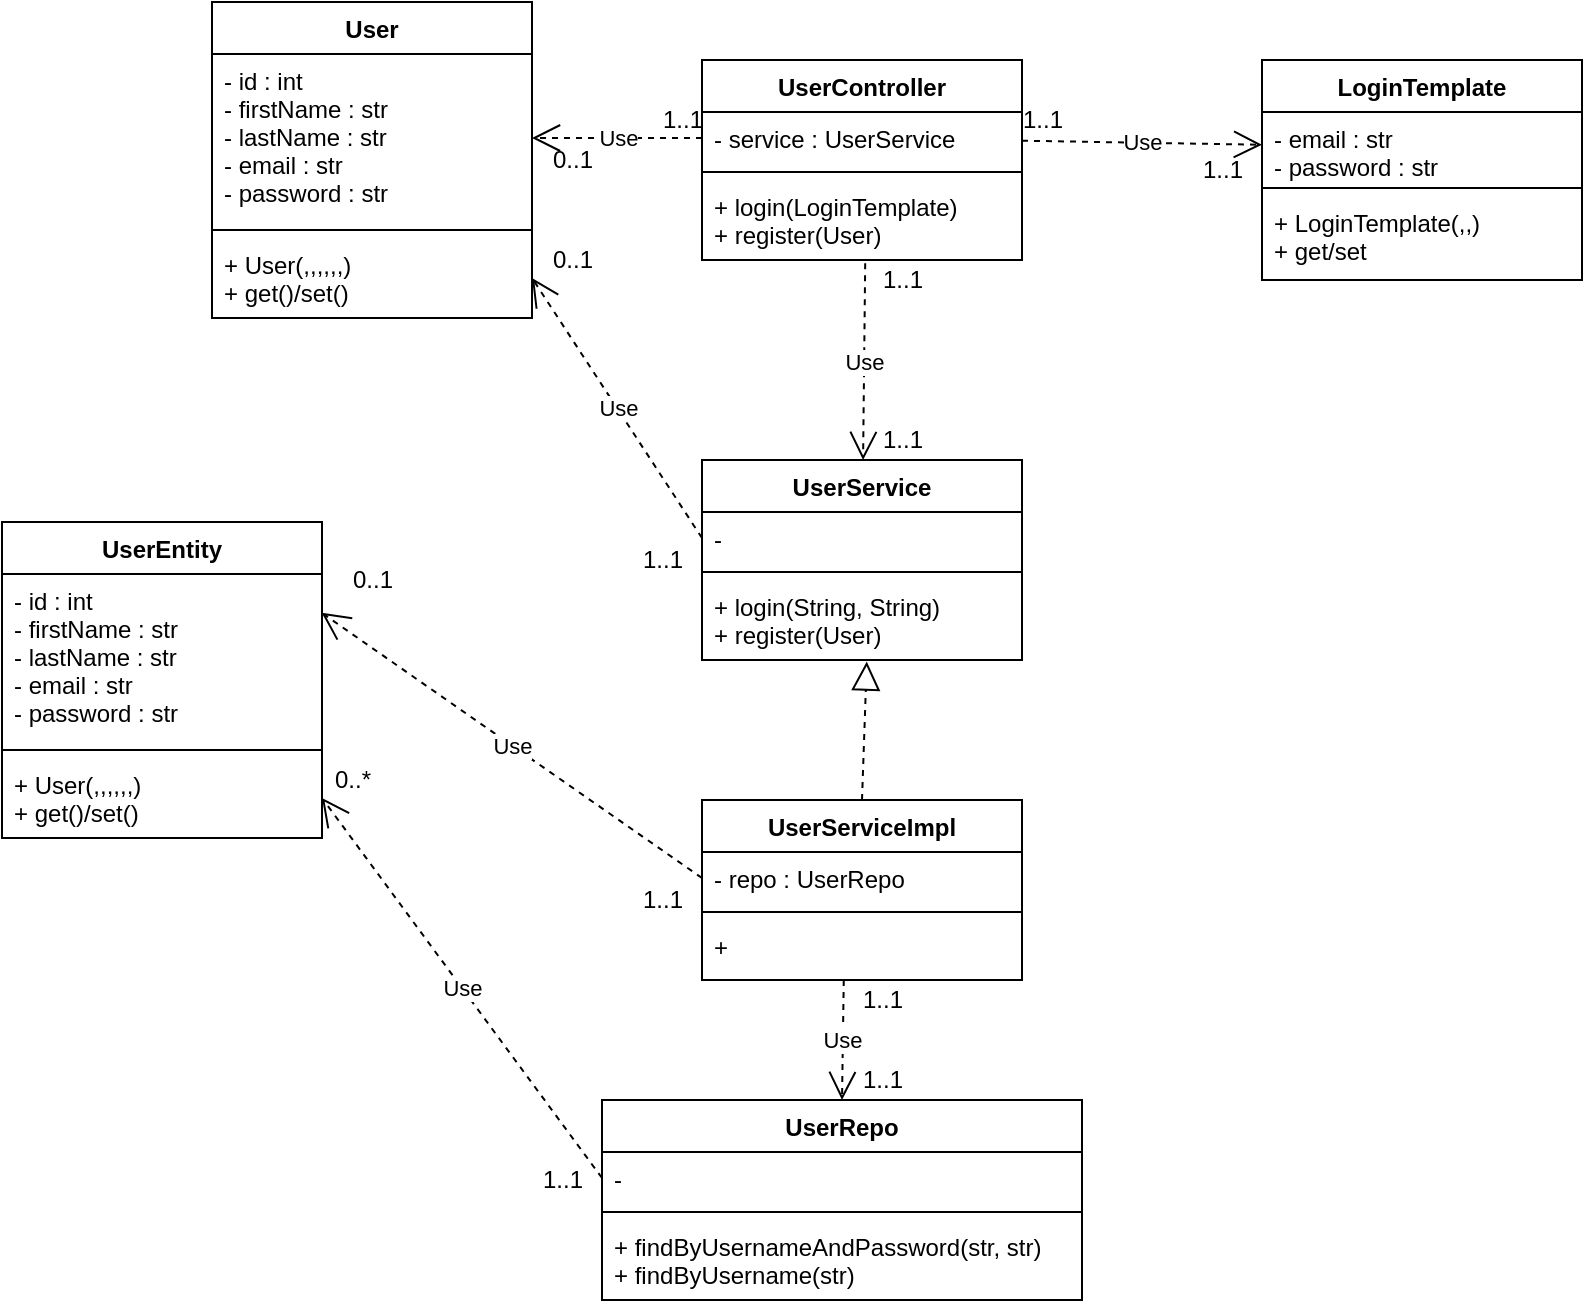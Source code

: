 <mxfile version="14.6.13" type="device" pages="4"><diagram id="3ehRXnT3zxFpp03tiUbK" name="Login/Registration"><mxGraphModel dx="2192" dy="634" grid="1" gridSize="10" guides="1" tooltips="1" connect="1" arrows="1" fold="1" page="1" pageScale="1" pageWidth="850" pageHeight="1100" math="0" shadow="0"><root><mxCell id="0"/><mxCell id="1" parent="0"/><mxCell id="wjF7pXCqOycpnXkegbHQ-1" value="UserController" style="swimlane;fontStyle=1;align=center;verticalAlign=top;childLayout=stackLayout;horizontal=1;startSize=26;horizontalStack=0;resizeParent=1;resizeParentMax=0;resizeLast=0;collapsible=1;marginBottom=0;" parent="1" vertex="1"><mxGeometry x="-80" y="110" width="160" height="100" as="geometry"/></mxCell><mxCell id="wjF7pXCqOycpnXkegbHQ-2" value="- service : UserService" style="text;strokeColor=none;fillColor=none;align=left;verticalAlign=top;spacingLeft=4;spacingRight=4;overflow=hidden;rotatable=0;points=[[0,0.5],[1,0.5]];portConstraint=eastwest;" parent="wjF7pXCqOycpnXkegbHQ-1" vertex="1"><mxGeometry y="26" width="160" height="26" as="geometry"/></mxCell><mxCell id="wjF7pXCqOycpnXkegbHQ-3" value="" style="line;strokeWidth=1;fillColor=none;align=left;verticalAlign=middle;spacingTop=-1;spacingLeft=3;spacingRight=3;rotatable=0;labelPosition=right;points=[];portConstraint=eastwest;" parent="wjF7pXCqOycpnXkegbHQ-1" vertex="1"><mxGeometry y="52" width="160" height="8" as="geometry"/></mxCell><mxCell id="wjF7pXCqOycpnXkegbHQ-4" value="+ login(LoginTemplate)&#10;+ register(User)" style="text;strokeColor=none;fillColor=none;align=left;verticalAlign=top;spacingLeft=4;spacingRight=4;overflow=hidden;rotatable=0;points=[[0,0.5],[1,0.5]];portConstraint=eastwest;" parent="wjF7pXCqOycpnXkegbHQ-1" vertex="1"><mxGeometry y="60" width="160" height="40" as="geometry"/></mxCell><mxCell id="wjF7pXCqOycpnXkegbHQ-13" value="User" style="swimlane;fontStyle=1;align=center;verticalAlign=top;childLayout=stackLayout;horizontal=1;startSize=26;horizontalStack=0;resizeParent=1;resizeParentMax=0;resizeLast=0;collapsible=1;marginBottom=0;" parent="1" vertex="1"><mxGeometry x="-325" y="81" width="160" height="158" as="geometry"/></mxCell><mxCell id="wjF7pXCqOycpnXkegbHQ-14" value="- id : int&#10;- firstName : str&#10;- lastName : str&#10;- email : str&#10;- password : str" style="text;strokeColor=none;fillColor=none;align=left;verticalAlign=top;spacingLeft=4;spacingRight=4;overflow=hidden;rotatable=0;points=[[0,0.5],[1,0.5]];portConstraint=eastwest;" parent="wjF7pXCqOycpnXkegbHQ-13" vertex="1"><mxGeometry y="26" width="160" height="84" as="geometry"/></mxCell><mxCell id="wjF7pXCqOycpnXkegbHQ-15" value="" style="line;strokeWidth=1;fillColor=none;align=left;verticalAlign=middle;spacingTop=-1;spacingLeft=3;spacingRight=3;rotatable=0;labelPosition=right;points=[];portConstraint=eastwest;" parent="wjF7pXCqOycpnXkegbHQ-13" vertex="1"><mxGeometry y="110" width="160" height="8" as="geometry"/></mxCell><mxCell id="wjF7pXCqOycpnXkegbHQ-16" value="+ User(,,,,,,)&#10;+ get()/set()" style="text;strokeColor=none;fillColor=none;align=left;verticalAlign=top;spacingLeft=4;spacingRight=4;overflow=hidden;rotatable=0;points=[[0,0.5],[1,0.5]];portConstraint=eastwest;" parent="wjF7pXCqOycpnXkegbHQ-13" vertex="1"><mxGeometry y="118" width="160" height="40" as="geometry"/></mxCell><mxCell id="wjF7pXCqOycpnXkegbHQ-25" value="UserServiceImpl" style="swimlane;fontStyle=1;align=center;verticalAlign=top;childLayout=stackLayout;horizontal=1;startSize=26;horizontalStack=0;resizeParent=1;resizeParentMax=0;resizeLast=0;collapsible=1;marginBottom=0;" parent="1" vertex="1"><mxGeometry x="-80" y="480" width="160" height="90" as="geometry"/></mxCell><mxCell id="wjF7pXCqOycpnXkegbHQ-26" value="- repo : UserRepo" style="text;strokeColor=none;fillColor=none;align=left;verticalAlign=top;spacingLeft=4;spacingRight=4;overflow=hidden;rotatable=0;points=[[0,0.5],[1,0.5]];portConstraint=eastwest;" parent="wjF7pXCqOycpnXkegbHQ-25" vertex="1"><mxGeometry y="26" width="160" height="26" as="geometry"/></mxCell><mxCell id="wjF7pXCqOycpnXkegbHQ-27" value="" style="line;strokeWidth=1;fillColor=none;align=left;verticalAlign=middle;spacingTop=-1;spacingLeft=3;spacingRight=3;rotatable=0;labelPosition=right;points=[];portConstraint=eastwest;" parent="wjF7pXCqOycpnXkegbHQ-25" vertex="1"><mxGeometry y="52" width="160" height="8" as="geometry"/></mxCell><mxCell id="wjF7pXCqOycpnXkegbHQ-28" value="+ " style="text;strokeColor=none;fillColor=none;align=left;verticalAlign=top;spacingLeft=4;spacingRight=4;overflow=hidden;rotatable=0;points=[[0,0.5],[1,0.5]];portConstraint=eastwest;" parent="wjF7pXCqOycpnXkegbHQ-25" vertex="1"><mxGeometry y="60" width="160" height="30" as="geometry"/></mxCell><mxCell id="wjF7pXCqOycpnXkegbHQ-38" value="UserService" style="swimlane;fontStyle=1;align=center;verticalAlign=top;childLayout=stackLayout;horizontal=1;startSize=26;horizontalStack=0;resizeParent=1;resizeParentMax=0;resizeLast=0;collapsible=1;marginBottom=0;" parent="1" vertex="1"><mxGeometry x="-80" y="310" width="160" height="100" as="geometry"/></mxCell><mxCell id="wjF7pXCqOycpnXkegbHQ-39" value="- " style="text;strokeColor=none;fillColor=none;align=left;verticalAlign=top;spacingLeft=4;spacingRight=4;overflow=hidden;rotatable=0;points=[[0,0.5],[1,0.5]];portConstraint=eastwest;" parent="wjF7pXCqOycpnXkegbHQ-38" vertex="1"><mxGeometry y="26" width="160" height="26" as="geometry"/></mxCell><mxCell id="wjF7pXCqOycpnXkegbHQ-40" value="" style="line;strokeWidth=1;fillColor=none;align=left;verticalAlign=middle;spacingTop=-1;spacingLeft=3;spacingRight=3;rotatable=0;labelPosition=right;points=[];portConstraint=eastwest;" parent="wjF7pXCqOycpnXkegbHQ-38" vertex="1"><mxGeometry y="52" width="160" height="8" as="geometry"/></mxCell><mxCell id="wjF7pXCqOycpnXkegbHQ-41" value="+ login(String, String)&#10;+ register(User)" style="text;strokeColor=none;fillColor=none;align=left;verticalAlign=top;spacingLeft=4;spacingRight=4;overflow=hidden;rotatable=0;points=[[0,0.5],[1,0.5]];portConstraint=eastwest;" parent="wjF7pXCqOycpnXkegbHQ-38" vertex="1"><mxGeometry y="60" width="160" height="40" as="geometry"/></mxCell><mxCell id="wjF7pXCqOycpnXkegbHQ-50" value="UserRepo" style="swimlane;fontStyle=1;align=center;verticalAlign=top;childLayout=stackLayout;horizontal=1;startSize=26;horizontalStack=0;resizeParent=1;resizeParentMax=0;resizeLast=0;collapsible=1;marginBottom=0;" parent="1" vertex="1"><mxGeometry x="-130" y="630" width="240" height="100" as="geometry"/></mxCell><mxCell id="wjF7pXCqOycpnXkegbHQ-51" value="- " style="text;strokeColor=none;fillColor=none;align=left;verticalAlign=top;spacingLeft=4;spacingRight=4;overflow=hidden;rotatable=0;points=[[0,0.5],[1,0.5]];portConstraint=eastwest;" parent="wjF7pXCqOycpnXkegbHQ-50" vertex="1"><mxGeometry y="26" width="240" height="26" as="geometry"/></mxCell><mxCell id="wjF7pXCqOycpnXkegbHQ-52" value="" style="line;strokeWidth=1;fillColor=none;align=left;verticalAlign=middle;spacingTop=-1;spacingLeft=3;spacingRight=3;rotatable=0;labelPosition=right;points=[];portConstraint=eastwest;" parent="wjF7pXCqOycpnXkegbHQ-50" vertex="1"><mxGeometry y="52" width="240" height="8" as="geometry"/></mxCell><mxCell id="wjF7pXCqOycpnXkegbHQ-53" value="+ findByUsernameAndPassword(str, str)&#10;+ findByUsername(str)" style="text;strokeColor=none;fillColor=none;align=left;verticalAlign=top;spacingLeft=4;spacingRight=4;overflow=hidden;rotatable=0;points=[[0,0.5],[1,0.5]];portConstraint=eastwest;" parent="wjF7pXCqOycpnXkegbHQ-50" vertex="1"><mxGeometry y="60" width="240" height="40" as="geometry"/></mxCell><mxCell id="wjF7pXCqOycpnXkegbHQ-54" value="UserEntity" style="swimlane;fontStyle=1;align=center;verticalAlign=top;childLayout=stackLayout;horizontal=1;startSize=26;horizontalStack=0;resizeParent=1;resizeParentMax=0;resizeLast=0;collapsible=1;marginBottom=0;" parent="1" vertex="1"><mxGeometry x="-430" y="341" width="160" height="158" as="geometry"/></mxCell><mxCell id="wjF7pXCqOycpnXkegbHQ-55" value="- id : int&#10;- firstName : str&#10;- lastName : str&#10;- email : str&#10;- password : str" style="text;strokeColor=none;fillColor=none;align=left;verticalAlign=top;spacingLeft=4;spacingRight=4;overflow=hidden;rotatable=0;points=[[0,0.5],[1,0.5]];portConstraint=eastwest;" parent="wjF7pXCqOycpnXkegbHQ-54" vertex="1"><mxGeometry y="26" width="160" height="84" as="geometry"/></mxCell><mxCell id="wjF7pXCqOycpnXkegbHQ-56" value="" style="line;strokeWidth=1;fillColor=none;align=left;verticalAlign=middle;spacingTop=-1;spacingLeft=3;spacingRight=3;rotatable=0;labelPosition=right;points=[];portConstraint=eastwest;" parent="wjF7pXCqOycpnXkegbHQ-54" vertex="1"><mxGeometry y="110" width="160" height="8" as="geometry"/></mxCell><mxCell id="wjF7pXCqOycpnXkegbHQ-57" value="+ User(,,,,,,)&#10;+ get()/set()" style="text;strokeColor=none;fillColor=none;align=left;verticalAlign=top;spacingLeft=4;spacingRight=4;overflow=hidden;rotatable=0;points=[[0,0.5],[1,0.5]];portConstraint=eastwest;" parent="wjF7pXCqOycpnXkegbHQ-54" vertex="1"><mxGeometry y="118" width="160" height="40" as="geometry"/></mxCell><mxCell id="0Z5whHHzDi0u1aehjNSH-5" value="Use" style="endArrow=open;endSize=12;dashed=1;html=1;exitX=0.51;exitY=1.04;exitDx=0;exitDy=0;exitPerimeter=0;" parent="1" source="wjF7pXCqOycpnXkegbHQ-4" target="wjF7pXCqOycpnXkegbHQ-38" edge="1"><mxGeometry width="160" relative="1" as="geometry"><mxPoint x="20" y="260" as="sourcePoint"/><mxPoint x="180" y="260" as="targetPoint"/></mxGeometry></mxCell><mxCell id="0Z5whHHzDi0u1aehjNSH-6" value="Use" style="endArrow=open;endSize=12;dashed=1;html=1;exitX=0.443;exitY=1;exitDx=0;exitDy=0;exitPerimeter=0;entryX=0.5;entryY=0;entryDx=0;entryDy=0;" parent="1" source="wjF7pXCqOycpnXkegbHQ-28" target="wjF7pXCqOycpnXkegbHQ-50" edge="1"><mxGeometry width="160" relative="1" as="geometry"><mxPoint x="100" y="450" as="sourcePoint"/><mxPoint x="260" y="450" as="targetPoint"/></mxGeometry></mxCell><mxCell id="0Z5whHHzDi0u1aehjNSH-7" value="1..1" style="text;html=1;align=center;verticalAlign=middle;resizable=0;points=[];autosize=1;strokeColor=none;" parent="1" vertex="1"><mxGeometry y="210" width="40" height="20" as="geometry"/></mxCell><mxCell id="0Z5whHHzDi0u1aehjNSH-8" value="1..1" style="text;html=1;align=center;verticalAlign=middle;resizable=0;points=[];autosize=1;strokeColor=none;" parent="1" vertex="1"><mxGeometry y="290" width="40" height="20" as="geometry"/></mxCell><mxCell id="0Z5whHHzDi0u1aehjNSH-9" value="1..1" style="text;html=1;align=center;verticalAlign=middle;resizable=0;points=[];autosize=1;strokeColor=none;" parent="1" vertex="1"><mxGeometry x="-170" y="660" width="40" height="20" as="geometry"/></mxCell><mxCell id="0Z5whHHzDi0u1aehjNSH-10" value="Use" style="endArrow=open;endSize=12;dashed=1;html=1;entryX=1;entryY=0.5;entryDx=0;entryDy=0;exitX=0;exitY=0.5;exitDx=0;exitDy=0;" parent="1" source="wjF7pXCqOycpnXkegbHQ-51" target="wjF7pXCqOycpnXkegbHQ-57" edge="1"><mxGeometry width="160" relative="1" as="geometry"><mxPoint x="-110" y="530" as="sourcePoint"/><mxPoint x="50" y="530" as="targetPoint"/></mxGeometry></mxCell><mxCell id="0Z5whHHzDi0u1aehjNSH-11" value="1..1" style="text;html=1;align=center;verticalAlign=middle;resizable=0;points=[];autosize=1;strokeColor=none;" parent="1" vertex="1"><mxGeometry x="-10" y="570" width="40" height="20" as="geometry"/></mxCell><mxCell id="0Z5whHHzDi0u1aehjNSH-12" value="0..*" style="text;html=1;align=center;verticalAlign=middle;resizable=0;points=[];autosize=1;strokeColor=none;" parent="1" vertex="1"><mxGeometry x="-270" y="460" width="30" height="20" as="geometry"/></mxCell><mxCell id="0Z5whHHzDi0u1aehjNSH-13" value="0..1" style="text;html=1;align=center;verticalAlign=middle;resizable=0;points=[];autosize=1;strokeColor=none;" parent="1" vertex="1"><mxGeometry x="-165" y="150" width="40" height="20" as="geometry"/></mxCell><mxCell id="0Z5whHHzDi0u1aehjNSH-14" value="Use" style="endArrow=open;endSize=12;dashed=1;html=1;exitX=0;exitY=0.5;exitDx=0;exitDy=0;entryX=1;entryY=0.5;entryDx=0;entryDy=0;" parent="1" source="wjF7pXCqOycpnXkegbHQ-2" target="wjF7pXCqOycpnXkegbHQ-14" edge="1"><mxGeometry width="160" relative="1" as="geometry"><mxPoint x="-200" y="60" as="sourcePoint"/><mxPoint x="-40" y="60" as="targetPoint"/></mxGeometry></mxCell><mxCell id="0Z5whHHzDi0u1aehjNSH-15" value="1..1" style="text;html=1;align=center;verticalAlign=middle;resizable=0;points=[];autosize=1;strokeColor=none;" parent="1" vertex="1"><mxGeometry x="-10" y="610" width="40" height="20" as="geometry"/></mxCell><mxCell id="0Z5whHHzDi0u1aehjNSH-16" value="1..1" style="text;html=1;align=center;verticalAlign=middle;resizable=0;points=[];autosize=1;strokeColor=none;" parent="1" vertex="1"><mxGeometry x="-110" y="130" width="40" height="20" as="geometry"/></mxCell><mxCell id="0Z5whHHzDi0u1aehjNSH-18" value="Use" style="endArrow=open;endSize=12;dashed=1;html=1;exitX=0;exitY=0.5;exitDx=0;exitDy=0;entryX=1;entryY=0.5;entryDx=0;entryDy=0;" parent="1" source="wjF7pXCqOycpnXkegbHQ-39" target="wjF7pXCqOycpnXkegbHQ-16" edge="1"><mxGeometry width="160" relative="1" as="geometry"><mxPoint x="-330" y="350" as="sourcePoint"/><mxPoint x="-170" y="350" as="targetPoint"/></mxGeometry></mxCell><mxCell id="0Z5whHHzDi0u1aehjNSH-19" value="1..1" style="text;html=1;align=center;verticalAlign=middle;resizable=0;points=[];autosize=1;strokeColor=none;" parent="1" vertex="1"><mxGeometry x="-120" y="350" width="40" height="20" as="geometry"/></mxCell><mxCell id="0Z5whHHzDi0u1aehjNSH-20" value="0..1" style="text;html=1;align=center;verticalAlign=middle;resizable=0;points=[];autosize=1;strokeColor=none;" parent="1" vertex="1"><mxGeometry x="-165" y="200" width="40" height="20" as="geometry"/></mxCell><mxCell id="0Z5whHHzDi0u1aehjNSH-21" value="Use" style="endArrow=open;endSize=12;dashed=1;html=1;exitX=0;exitY=0.5;exitDx=0;exitDy=0;entryX=0.999;entryY=0.231;entryDx=0;entryDy=0;entryPerimeter=0;" parent="1" source="wjF7pXCqOycpnXkegbHQ-26" target="wjF7pXCqOycpnXkegbHQ-55" edge="1"><mxGeometry width="160" relative="1" as="geometry"><mxPoint x="-290" y="410" as="sourcePoint"/><mxPoint x="-130" y="410" as="targetPoint"/></mxGeometry></mxCell><mxCell id="0Z5whHHzDi0u1aehjNSH-22" value="1..1" style="text;html=1;align=center;verticalAlign=middle;resizable=0;points=[];autosize=1;strokeColor=none;" parent="1" vertex="1"><mxGeometry x="-120" y="520" width="40" height="20" as="geometry"/></mxCell><mxCell id="0Z5whHHzDi0u1aehjNSH-23" value="0..1" style="text;html=1;align=center;verticalAlign=middle;resizable=0;points=[];autosize=1;strokeColor=none;" parent="1" vertex="1"><mxGeometry x="-265" y="360" width="40" height="20" as="geometry"/></mxCell><mxCell id="KgqHPubydldblEey2bhk-1" value="" style="endArrow=block;dashed=1;endFill=0;endSize=12;html=1;exitX=0.5;exitY=0;exitDx=0;exitDy=0;entryX=0.515;entryY=1.02;entryDx=0;entryDy=0;entryPerimeter=0;" parent="1" source="wjF7pXCqOycpnXkegbHQ-25" target="wjF7pXCqOycpnXkegbHQ-41" edge="1"><mxGeometry width="160" relative="1" as="geometry"><mxPoint x="180" y="490" as="sourcePoint"/><mxPoint x="340" y="490" as="targetPoint"/></mxGeometry></mxCell><mxCell id="7vsyPXGyudJxGey4WWEh-1" value="LoginTemplate" style="swimlane;fontStyle=1;align=center;verticalAlign=top;childLayout=stackLayout;horizontal=1;startSize=26;horizontalStack=0;resizeParent=1;resizeParentMax=0;resizeLast=0;collapsible=1;marginBottom=0;" vertex="1" parent="1"><mxGeometry x="200" y="110" width="160" height="110" as="geometry"/></mxCell><mxCell id="7vsyPXGyudJxGey4WWEh-2" value="- email : str&#10;- password : str" style="text;strokeColor=none;fillColor=none;align=left;verticalAlign=top;spacingLeft=4;spacingRight=4;overflow=hidden;rotatable=0;points=[[0,0.5],[1,0.5]];portConstraint=eastwest;" vertex="1" parent="7vsyPXGyudJxGey4WWEh-1"><mxGeometry y="26" width="160" height="34" as="geometry"/></mxCell><mxCell id="7vsyPXGyudJxGey4WWEh-3" value="" style="line;strokeWidth=1;fillColor=none;align=left;verticalAlign=middle;spacingTop=-1;spacingLeft=3;spacingRight=3;rotatable=0;labelPosition=right;points=[];portConstraint=eastwest;" vertex="1" parent="7vsyPXGyudJxGey4WWEh-1"><mxGeometry y="60" width="160" height="8" as="geometry"/></mxCell><mxCell id="7vsyPXGyudJxGey4WWEh-4" value="+ LoginTemplate(,,)&#10;+ get/set" style="text;strokeColor=none;fillColor=none;align=left;verticalAlign=top;spacingLeft=4;spacingRight=4;overflow=hidden;rotatable=0;points=[[0,0.5],[1,0.5]];portConstraint=eastwest;" vertex="1" parent="7vsyPXGyudJxGey4WWEh-1"><mxGeometry y="68" width="160" height="42" as="geometry"/></mxCell><mxCell id="7vsyPXGyudJxGey4WWEh-5" value="Use" style="endArrow=open;endSize=12;dashed=1;html=1;entryX=0;entryY=0.482;entryDx=0;entryDy=0;entryPerimeter=0;" edge="1" parent="1" source="wjF7pXCqOycpnXkegbHQ-2" target="7vsyPXGyudJxGey4WWEh-2"><mxGeometry width="160" relative="1" as="geometry"><mxPoint x="100" y="160" as="sourcePoint"/><mxPoint x="260" y="160" as="targetPoint"/></mxGeometry></mxCell><mxCell id="7vsyPXGyudJxGey4WWEh-6" value="1..1" style="text;html=1;align=center;verticalAlign=middle;resizable=0;points=[];autosize=1;strokeColor=none;" vertex="1" parent="1"><mxGeometry x="70" y="130" width="40" height="20" as="geometry"/></mxCell><mxCell id="7vsyPXGyudJxGey4WWEh-7" value="1..1" style="text;html=1;align=center;verticalAlign=middle;resizable=0;points=[];autosize=1;strokeColor=none;" vertex="1" parent="1"><mxGeometry x="160" y="155" width="40" height="20" as="geometry"/></mxCell></root></mxGraphModel></diagram><diagram id="vAHirG-wIjPK1ybLS9dF" name="Account Functionality"><mxGraphModel dx="2192" dy="634" grid="1" gridSize="10" guides="1" tooltips="1" connect="1" arrows="1" fold="1" page="1" pageScale="1" pageWidth="850" pageHeight="1100" math="0" shadow="0"><root><mxCell id="gibhxxYZ32xn60gv-mjH-0"/><mxCell id="gibhxxYZ32xn60gv-mjH-1" parent="gibhxxYZ32xn60gv-mjH-0"/><mxCell id="gibhxxYZ32xn60gv-mjH-2" value="AccountController" style="swimlane;fontStyle=1;align=center;verticalAlign=top;childLayout=stackLayout;horizontal=1;startSize=26;horizontalStack=0;resizeParent=1;resizeParentMax=0;resizeLast=0;collapsible=1;marginBottom=0;" parent="gibhxxYZ32xn60gv-mjH-1" vertex="1"><mxGeometry x="340" y="60" width="160" height="100" as="geometry"/></mxCell><mxCell id="gibhxxYZ32xn60gv-mjH-3" value="- service : AccountService" style="text;strokeColor=none;fillColor=none;align=left;verticalAlign=top;spacingLeft=4;spacingRight=4;overflow=hidden;rotatable=0;points=[[0,0.5],[1,0.5]];portConstraint=eastwest;" parent="gibhxxYZ32xn60gv-mjH-2" vertex="1"><mxGeometry y="26" width="160" height="26" as="geometry"/></mxCell><mxCell id="gibhxxYZ32xn60gv-mjH-4" value="" style="line;strokeWidth=1;fillColor=none;align=left;verticalAlign=middle;spacingTop=-1;spacingLeft=3;spacingRight=3;rotatable=0;labelPosition=right;points=[];portConstraint=eastwest;" parent="gibhxxYZ32xn60gv-mjH-2" vertex="1"><mxGeometry y="52" width="160" height="8" as="geometry"/></mxCell><mxCell id="gibhxxYZ32xn60gv-mjH-5" value="+ create(Account)&#10;+ rename(Account)" style="text;strokeColor=none;fillColor=none;align=left;verticalAlign=top;spacingLeft=4;spacingRight=4;overflow=hidden;rotatable=0;points=[[0,0.5],[1,0.5]];portConstraint=eastwest;" parent="gibhxxYZ32xn60gv-mjH-2" vertex="1"><mxGeometry y="60" width="160" height="40" as="geometry"/></mxCell><mxCell id="gibhxxYZ32xn60gv-mjH-10" value="Account" style="swimlane;fontStyle=1;align=center;verticalAlign=top;childLayout=stackLayout;horizontal=1;startSize=26;horizontalStack=0;resizeParent=1;resizeParentMax=0;resizeLast=0;collapsible=1;marginBottom=0;" parent="gibhxxYZ32xn60gv-mjH-1" vertex="1"><mxGeometry x="-120" y="40" width="160" height="140" as="geometry"/></mxCell><mxCell id="gibhxxYZ32xn60gv-mjH-11" value="- id : int&#10;- balance : float&#10;- type : int&#10;- userID : int" style="text;strokeColor=none;fillColor=none;align=left;verticalAlign=top;spacingLeft=4;spacingRight=4;overflow=hidden;rotatable=0;points=[[0,0.5],[1,0.5]];portConstraint=eastwest;" parent="gibhxxYZ32xn60gv-mjH-10" vertex="1"><mxGeometry y="26" width="160" height="64" as="geometry"/></mxCell><mxCell id="gibhxxYZ32xn60gv-mjH-12" value="" style="line;strokeWidth=1;fillColor=none;align=left;verticalAlign=middle;spacingTop=-1;spacingLeft=3;spacingRight=3;rotatable=0;labelPosition=right;points=[];portConstraint=eastwest;" parent="gibhxxYZ32xn60gv-mjH-10" vertex="1"><mxGeometry y="90" width="160" height="8" as="geometry"/></mxCell><mxCell id="gibhxxYZ32xn60gv-mjH-13" value="+ Account(,,,,,)&#10;+ get()/set()" style="text;strokeColor=none;fillColor=none;align=left;verticalAlign=top;spacingLeft=4;spacingRight=4;overflow=hidden;rotatable=0;points=[[0,0.5],[1,0.5]];portConstraint=eastwest;" parent="gibhxxYZ32xn60gv-mjH-10" vertex="1"><mxGeometry y="98" width="160" height="42" as="geometry"/></mxCell><mxCell id="gibhxxYZ32xn60gv-mjH-18" value="AccountServiceImpl" style="swimlane;fontStyle=1;align=center;verticalAlign=top;childLayout=stackLayout;horizontal=1;startSize=26;horizontalStack=0;resizeParent=1;resizeParentMax=0;resizeLast=0;collapsible=1;marginBottom=0;" parent="gibhxxYZ32xn60gv-mjH-1" vertex="1"><mxGeometry x="120" y="240" width="160" height="90" as="geometry"/></mxCell><mxCell id="gibhxxYZ32xn60gv-mjH-19" value="- repo : AccountRepo" style="text;strokeColor=none;fillColor=none;align=left;verticalAlign=top;spacingLeft=4;spacingRight=4;overflow=hidden;rotatable=0;points=[[0,0.5],[1,0.5]];portConstraint=eastwest;" parent="gibhxxYZ32xn60gv-mjH-18" vertex="1"><mxGeometry y="26" width="160" height="26" as="geometry"/></mxCell><mxCell id="gibhxxYZ32xn60gv-mjH-20" value="" style="line;strokeWidth=1;fillColor=none;align=left;verticalAlign=middle;spacingTop=-1;spacingLeft=3;spacingRight=3;rotatable=0;labelPosition=right;points=[];portConstraint=eastwest;" parent="gibhxxYZ32xn60gv-mjH-18" vertex="1"><mxGeometry y="52" width="160" height="8" as="geometry"/></mxCell><mxCell id="gibhxxYZ32xn60gv-mjH-21" value="+ " style="text;strokeColor=none;fillColor=none;align=left;verticalAlign=top;spacingLeft=4;spacingRight=4;overflow=hidden;rotatable=0;points=[[0,0.5],[1,0.5]];portConstraint=eastwest;" parent="gibhxxYZ32xn60gv-mjH-18" vertex="1"><mxGeometry y="60" width="160" height="30" as="geometry"/></mxCell><mxCell id="gibhxxYZ32xn60gv-mjH-26" value="AccountService" style="swimlane;fontStyle=1;align=center;verticalAlign=top;childLayout=stackLayout;horizontal=1;startSize=26;horizontalStack=0;resizeParent=1;resizeParentMax=0;resizeLast=0;collapsible=1;marginBottom=0;" parent="gibhxxYZ32xn60gv-mjH-1" vertex="1"><mxGeometry x="340" y="240" width="160" height="100" as="geometry"/></mxCell><mxCell id="gibhxxYZ32xn60gv-mjH-27" value="- " style="text;strokeColor=none;fillColor=none;align=left;verticalAlign=top;spacingLeft=4;spacingRight=4;overflow=hidden;rotatable=0;points=[[0,0.5],[1,0.5]];portConstraint=eastwest;" parent="gibhxxYZ32xn60gv-mjH-26" vertex="1"><mxGeometry y="26" width="160" height="26" as="geometry"/></mxCell><mxCell id="gibhxxYZ32xn60gv-mjH-28" value="" style="line;strokeWidth=1;fillColor=none;align=left;verticalAlign=middle;spacingTop=-1;spacingLeft=3;spacingRight=3;rotatable=0;labelPosition=right;points=[];portConstraint=eastwest;" parent="gibhxxYZ32xn60gv-mjH-26" vertex="1"><mxGeometry y="52" width="160" height="8" as="geometry"/></mxCell><mxCell id="gibhxxYZ32xn60gv-mjH-29" value="+ create(Account)&#10;+ rename(Account)" style="text;strokeColor=none;fillColor=none;align=left;verticalAlign=top;spacingLeft=4;spacingRight=4;overflow=hidden;rotatable=0;points=[[0,0.5],[1,0.5]];portConstraint=eastwest;" parent="gibhxxYZ32xn60gv-mjH-26" vertex="1"><mxGeometry y="60" width="160" height="40" as="geometry"/></mxCell><mxCell id="vZW_xobzFkNVqg1Vdjo9-0" value="AccountRepo" style="swimlane;fontStyle=1;align=center;verticalAlign=top;childLayout=stackLayout;horizontal=1;startSize=26;horizontalStack=0;resizeParent=1;resizeParentMax=0;resizeLast=0;collapsible=1;marginBottom=0;" parent="gibhxxYZ32xn60gv-mjH-1" vertex="1"><mxGeometry x="120" y="420" width="160" height="90" as="geometry"/></mxCell><mxCell id="vZW_xobzFkNVqg1Vdjo9-1" value="- " style="text;strokeColor=none;fillColor=none;align=left;verticalAlign=top;spacingLeft=4;spacingRight=4;overflow=hidden;rotatable=0;points=[[0,0.5],[1,0.5]];portConstraint=eastwest;" parent="vZW_xobzFkNVqg1Vdjo9-0" vertex="1"><mxGeometry y="26" width="160" height="26" as="geometry"/></mxCell><mxCell id="vZW_xobzFkNVqg1Vdjo9-2" value="" style="line;strokeWidth=1;fillColor=none;align=left;verticalAlign=middle;spacingTop=-1;spacingLeft=3;spacingRight=3;rotatable=0;labelPosition=right;points=[];portConstraint=eastwest;" parent="vZW_xobzFkNVqg1Vdjo9-0" vertex="1"><mxGeometry y="52" width="160" height="8" as="geometry"/></mxCell><mxCell id="vZW_xobzFkNVqg1Vdjo9-3" value="+ " style="text;strokeColor=none;fillColor=none;align=left;verticalAlign=top;spacingLeft=4;spacingRight=4;overflow=hidden;rotatable=0;points=[[0,0.5],[1,0.5]];portConstraint=eastwest;" parent="vZW_xobzFkNVqg1Vdjo9-0" vertex="1"><mxGeometry y="60" width="160" height="30" as="geometry"/></mxCell><mxCell id="vZW_xobzFkNVqg1Vdjo9-4" value="AccountEntity" style="swimlane;fontStyle=1;align=center;verticalAlign=top;childLayout=stackLayout;horizontal=1;startSize=26;horizontalStack=0;resizeParent=1;resizeParentMax=0;resizeLast=0;collapsible=1;marginBottom=0;" parent="gibhxxYZ32xn60gv-mjH-1" vertex="1"><mxGeometry x="-160" y="360" width="160" height="140" as="geometry"/></mxCell><mxCell id="vZW_xobzFkNVqg1Vdjo9-5" value="- id : int&#10;- balance : float&#10;- type : int&#10;- userID : int" style="text;strokeColor=none;fillColor=none;align=left;verticalAlign=top;spacingLeft=4;spacingRight=4;overflow=hidden;rotatable=0;points=[[0,0.5],[1,0.5]];portConstraint=eastwest;" parent="vZW_xobzFkNVqg1Vdjo9-4" vertex="1"><mxGeometry y="26" width="160" height="64" as="geometry"/></mxCell><mxCell id="vZW_xobzFkNVqg1Vdjo9-6" value="" style="line;strokeWidth=1;fillColor=none;align=left;verticalAlign=middle;spacingTop=-1;spacingLeft=3;spacingRight=3;rotatable=0;labelPosition=right;points=[];portConstraint=eastwest;" parent="vZW_xobzFkNVqg1Vdjo9-4" vertex="1"><mxGeometry y="90" width="160" height="8" as="geometry"/></mxCell><mxCell id="vZW_xobzFkNVqg1Vdjo9-7" value="+ Account(,,,,,)&#10;+ get()/set()" style="text;strokeColor=none;fillColor=none;align=left;verticalAlign=top;spacingLeft=4;spacingRight=4;overflow=hidden;rotatable=0;points=[[0,0.5],[1,0.5]];portConstraint=eastwest;" parent="vZW_xobzFkNVqg1Vdjo9-4" vertex="1"><mxGeometry y="98" width="160" height="42" as="geometry"/></mxCell><mxCell id="MwQqtzift2Lj6-49HzTs-1" value="Use" style="endArrow=open;endSize=12;dashed=1;html=1;exitX=0;exitY=0.5;exitDx=0;exitDy=0;entryX=1;entryY=0.5;entryDx=0;entryDy=0;" parent="gibhxxYZ32xn60gv-mjH-1" source="gibhxxYZ32xn60gv-mjH-3" target="gibhxxYZ32xn60gv-mjH-11" edge="1"><mxGeometry width="160" relative="1" as="geometry"><mxPoint x="300" y="30" as="sourcePoint"/><mxPoint x="460" y="30" as="targetPoint"/></mxGeometry></mxCell><mxCell id="MwQqtzift2Lj6-49HzTs-2" value="1..*" style="text;html=1;align=center;verticalAlign=middle;resizable=0;points=[];autosize=1;strokeColor=none;" parent="gibhxxYZ32xn60gv-mjH-1" vertex="1"><mxGeometry x="40" y="100" width="30" height="20" as="geometry"/></mxCell><mxCell id="MwQqtzift2Lj6-49HzTs-3" value="1..1" style="text;html=1;align=center;verticalAlign=middle;resizable=0;points=[];autosize=1;strokeColor=none;" parent="gibhxxYZ32xn60gv-mjH-1" vertex="1"><mxGeometry x="305" y="100" width="40" height="20" as="geometry"/></mxCell><mxCell id="MwQqtzift2Lj6-49HzTs-5" value="Use" style="endArrow=open;endSize=12;dashed=1;html=1;exitX=0.5;exitY=1;exitDx=0;exitDy=0;exitPerimeter=0;entryX=0.5;entryY=0;entryDx=0;entryDy=0;" parent="gibhxxYZ32xn60gv-mjH-1" source="gibhxxYZ32xn60gv-mjH-5" target="gibhxxYZ32xn60gv-mjH-26" edge="1"><mxGeometry width="160" relative="1" as="geometry"><mxPoint x="510" y="200" as="sourcePoint"/><mxPoint x="670" y="200" as="targetPoint"/></mxGeometry></mxCell><mxCell id="MwQqtzift2Lj6-49HzTs-6" value="1..1" style="text;html=1;align=center;verticalAlign=middle;resizable=0;points=[];autosize=1;strokeColor=none;" parent="gibhxxYZ32xn60gv-mjH-1" vertex="1"><mxGeometry x="420" y="160" width="40" height="20" as="geometry"/></mxCell><mxCell id="MwQqtzift2Lj6-49HzTs-7" value="1..1" style="text;html=1;align=center;verticalAlign=middle;resizable=0;points=[];autosize=1;strokeColor=none;" parent="gibhxxYZ32xn60gv-mjH-1" vertex="1"><mxGeometry x="420" y="220" width="40" height="20" as="geometry"/></mxCell><mxCell id="MwQqtzift2Lj6-49HzTs-8" value="" style="endArrow=block;dashed=1;endFill=0;endSize=12;html=1;exitX=1;exitY=0.5;exitDx=0;exitDy=0;entryX=0;entryY=0.5;entryDx=0;entryDy=0;" parent="gibhxxYZ32xn60gv-mjH-1" source="gibhxxYZ32xn60gv-mjH-19" target="gibhxxYZ32xn60gv-mjH-27" edge="1"><mxGeometry width="160" relative="1" as="geometry"><mxPoint x="290" y="380" as="sourcePoint"/><mxPoint x="450" y="380" as="targetPoint"/></mxGeometry></mxCell><mxCell id="MwQqtzift2Lj6-49HzTs-9" value="Use" style="endArrow=open;endSize=12;dashed=1;html=1;exitX=0.505;exitY=1.047;exitDx=0;exitDy=0;exitPerimeter=0;entryX=0.5;entryY=0;entryDx=0;entryDy=0;" parent="gibhxxYZ32xn60gv-mjH-1" source="gibhxxYZ32xn60gv-mjH-21" target="vZW_xobzFkNVqg1Vdjo9-0" edge="1"><mxGeometry width="160" relative="1" as="geometry"><mxPoint x="160" y="380" as="sourcePoint"/><mxPoint x="320" y="380" as="targetPoint"/></mxGeometry></mxCell><mxCell id="MwQqtzift2Lj6-49HzTs-10" value="1..1" style="text;html=1;align=center;verticalAlign=middle;resizable=0;points=[];autosize=1;strokeColor=none;" parent="gibhxxYZ32xn60gv-mjH-1" vertex="1"><mxGeometry x="200" y="330" width="40" height="20" as="geometry"/></mxCell><mxCell id="MwQqtzift2Lj6-49HzTs-11" value="1..1" style="text;html=1;align=center;verticalAlign=middle;resizable=0;points=[];autosize=1;strokeColor=none;" parent="gibhxxYZ32xn60gv-mjH-1" vertex="1"><mxGeometry x="160" y="400" width="40" height="20" as="geometry"/></mxCell><mxCell id="MwQqtzift2Lj6-49HzTs-13" value="Use" style="endArrow=open;endSize=12;dashed=1;html=1;entryX=1;entryY=0.5;entryDx=0;entryDy=0;exitX=0.25;exitY=0;exitDx=0;exitDy=0;" parent="gibhxxYZ32xn60gv-mjH-1" source="gibhxxYZ32xn60gv-mjH-18" target="gibhxxYZ32xn60gv-mjH-13" edge="1"><mxGeometry width="160" relative="1" as="geometry"><mxPoint x="-180" y="270" as="sourcePoint"/><mxPoint x="-20" y="270" as="targetPoint"/></mxGeometry></mxCell><mxCell id="MwQqtzift2Lj6-49HzTs-14" value="1..1" style="text;html=1;align=center;verticalAlign=middle;resizable=0;points=[];autosize=1;strokeColor=none;" parent="gibhxxYZ32xn60gv-mjH-1" vertex="1"><mxGeometry x="150" y="220" width="40" height="20" as="geometry"/></mxCell><mxCell id="MwQqtzift2Lj6-49HzTs-15" value="1..*" style="text;html=1;align=center;verticalAlign=middle;resizable=0;points=[];autosize=1;strokeColor=none;" parent="gibhxxYZ32xn60gv-mjH-1" vertex="1"><mxGeometry x="45" y="140" width="30" height="20" as="geometry"/></mxCell><mxCell id="MwQqtzift2Lj6-49HzTs-16" value="Use" style="endArrow=open;endSize=12;dashed=1;html=1;exitX=0;exitY=0.5;exitDx=0;exitDy=0;entryX=1;entryY=0.5;entryDx=0;entryDy=0;" parent="gibhxxYZ32xn60gv-mjH-1" source="gibhxxYZ32xn60gv-mjH-21" target="vZW_xobzFkNVqg1Vdjo9-5" edge="1"><mxGeometry width="160" relative="1" as="geometry"><mxPoint x="-120" y="310" as="sourcePoint"/><mxPoint x="40" y="310" as="targetPoint"/></mxGeometry></mxCell><mxCell id="MwQqtzift2Lj6-49HzTs-17" value="1..1" style="text;html=1;align=center;verticalAlign=middle;resizable=0;points=[];autosize=1;strokeColor=none;" parent="gibhxxYZ32xn60gv-mjH-1" vertex="1"><mxGeometry x="80" y="320" width="40" height="20" as="geometry"/></mxCell><mxCell id="MwQqtzift2Lj6-49HzTs-18" value="1..*" style="text;html=1;align=center;verticalAlign=middle;resizable=0;points=[];autosize=1;strokeColor=none;" parent="gibhxxYZ32xn60gv-mjH-1" vertex="1"><mxGeometry x="5" y="420" width="30" height="20" as="geometry"/></mxCell><mxCell id="MwQqtzift2Lj6-49HzTs-19" value="Use" style="endArrow=open;endSize=12;dashed=1;html=1;exitX=0;exitY=0.5;exitDx=0;exitDy=0;entryX=1;entryY=0.5;entryDx=0;entryDy=0;" parent="gibhxxYZ32xn60gv-mjH-1" source="vZW_xobzFkNVqg1Vdjo9-1" target="vZW_xobzFkNVqg1Vdjo9-7" edge="1"><mxGeometry width="160" relative="1" as="geometry"><mxPoint x="30" y="590" as="sourcePoint"/><mxPoint x="190" y="590" as="targetPoint"/></mxGeometry></mxCell><mxCell id="MwQqtzift2Lj6-49HzTs-20" value="1..1" style="text;html=1;align=center;verticalAlign=middle;resizable=0;points=[];autosize=1;strokeColor=none;" parent="gibhxxYZ32xn60gv-mjH-1" vertex="1"><mxGeometry x="80" y="440" width="40" height="20" as="geometry"/></mxCell><mxCell id="MwQqtzift2Lj6-49HzTs-21" value="1..*" style="text;html=1;align=center;verticalAlign=middle;resizable=0;points=[];autosize=1;strokeColor=none;" parent="gibhxxYZ32xn60gv-mjH-1" vertex="1"><mxGeometry y="480" width="30" height="20" as="geometry"/></mxCell><mxCell id="Kystv2Ty6swwgWdSjLAc-0" value="UserRepo" style="swimlane;fontStyle=1;align=center;verticalAlign=top;childLayout=stackLayout;horizontal=1;startSize=26;horizontalStack=0;resizeParent=1;resizeParentMax=0;resizeLast=0;collapsible=1;marginBottom=0;" vertex="1" parent="gibhxxYZ32xn60gv-mjH-1"><mxGeometry x="330" y="420" width="240" height="100" as="geometry"/></mxCell><mxCell id="Kystv2Ty6swwgWdSjLAc-1" value="- " style="text;strokeColor=none;fillColor=none;align=left;verticalAlign=top;spacingLeft=4;spacingRight=4;overflow=hidden;rotatable=0;points=[[0,0.5],[1,0.5]];portConstraint=eastwest;" vertex="1" parent="Kystv2Ty6swwgWdSjLAc-0"><mxGeometry y="26" width="240" height="26" as="geometry"/></mxCell><mxCell id="Kystv2Ty6swwgWdSjLAc-2" value="" style="line;strokeWidth=1;fillColor=none;align=left;verticalAlign=middle;spacingTop=-1;spacingLeft=3;spacingRight=3;rotatable=0;labelPosition=right;points=[];portConstraint=eastwest;" vertex="1" parent="Kystv2Ty6swwgWdSjLAc-0"><mxGeometry y="52" width="240" height="8" as="geometry"/></mxCell><mxCell id="Kystv2Ty6swwgWdSjLAc-3" value="+ findByUsernameAndPassword(str, str)&#10;+ findByUsername(str)" style="text;strokeColor=none;fillColor=none;align=left;verticalAlign=top;spacingLeft=4;spacingRight=4;overflow=hidden;rotatable=0;points=[[0,0.5],[1,0.5]];portConstraint=eastwest;" vertex="1" parent="Kystv2Ty6swwgWdSjLAc-0"><mxGeometry y="60" width="240" height="40" as="geometry"/></mxCell><mxCell id="Kystv2Ty6swwgWdSjLAc-4" value="Use" style="endArrow=open;endSize=12;dashed=1;html=1;exitX=0.9;exitY=1.1;exitDx=0;exitDy=0;exitPerimeter=0;entryX=0.096;entryY=-0.02;entryDx=0;entryDy=0;entryPerimeter=0;" edge="1" parent="gibhxxYZ32xn60gv-mjH-1" source="gibhxxYZ32xn60gv-mjH-21" target="Kystv2Ty6swwgWdSjLAc-0"><mxGeometry width="160" relative="1" as="geometry"><mxPoint x="270" y="380" as="sourcePoint"/><mxPoint x="430" y="380" as="targetPoint"/></mxGeometry></mxCell><mxCell id="Kystv2Ty6swwgWdSjLAc-5" value="1..1" style="text;html=1;align=center;verticalAlign=middle;resizable=0;points=[];autosize=1;strokeColor=none;" vertex="1" parent="gibhxxYZ32xn60gv-mjH-1"><mxGeometry x="270" y="330" width="40" height="20" as="geometry"/></mxCell><mxCell id="Kystv2Ty6swwgWdSjLAc-6" value="1..1" style="text;html=1;align=center;verticalAlign=middle;resizable=0;points=[];autosize=1;strokeColor=none;" vertex="1" parent="gibhxxYZ32xn60gv-mjH-1"><mxGeometry x="345" y="400" width="40" height="20" as="geometry"/></mxCell></root></mxGraphModel></diagram><diagram id="cRTy3lVDpVOO4lLoDvJY" name="Transaction Functionality"><mxGraphModel dx="1342" dy="634" grid="1" gridSize="10" guides="1" tooltips="1" connect="1" arrows="1" fold="1" page="1" pageScale="1" pageWidth="850" pageHeight="1100" math="0" shadow="0"><root><mxCell id="NLsucXCXqTwXdUNz88ul-0"/><mxCell id="NLsucXCXqTwXdUNz88ul-1" parent="NLsucXCXqTwXdUNz88ul-0"/><mxCell id="NLsucXCXqTwXdUNz88ul-2" value="TransactionController" style="swimlane;fontStyle=1;align=center;verticalAlign=top;childLayout=stackLayout;horizontal=1;startSize=26;horizontalStack=0;resizeParent=1;resizeParentMax=0;resizeLast=0;collapsible=1;marginBottom=0;" parent="NLsucXCXqTwXdUNz88ul-1" vertex="1"><mxGeometry x="320" y="120" width="175" height="100" as="geometry"/></mxCell><mxCell id="NLsucXCXqTwXdUNz88ul-3" value="- service : TransactionService" style="text;strokeColor=none;fillColor=none;align=left;verticalAlign=top;spacingLeft=4;spacingRight=4;overflow=hidden;rotatable=0;points=[[0,0.5],[1,0.5]];portConstraint=eastwest;" parent="NLsucXCXqTwXdUNz88ul-2" vertex="1"><mxGeometry y="26" width="175" height="26" as="geometry"/></mxCell><mxCell id="NLsucXCXqTwXdUNz88ul-4" value="" style="line;strokeWidth=1;fillColor=none;align=left;verticalAlign=middle;spacingTop=-1;spacingLeft=3;spacingRight=3;rotatable=0;labelPosition=right;points=[];portConstraint=eastwest;" parent="NLsucXCXqTwXdUNz88ul-2" vertex="1"><mxGeometry y="52" width="175" height="8" as="geometry"/></mxCell><mxCell id="NLsucXCXqTwXdUNz88ul-5" value="+ makeTx(Transaction)&#10;+ getAllTx(int)" style="text;strokeColor=none;fillColor=none;align=left;verticalAlign=top;spacingLeft=4;spacingRight=4;overflow=hidden;rotatable=0;points=[[0,0.5],[1,0.5]];portConstraint=eastwest;" parent="NLsucXCXqTwXdUNz88ul-2" vertex="1"><mxGeometry y="60" width="175" height="40" as="geometry"/></mxCell><mxCell id="NLsucXCXqTwXdUNz88ul-6" value="Transaction" style="swimlane;fontStyle=1;align=center;verticalAlign=top;childLayout=stackLayout;horizontal=1;startSize=26;horizontalStack=0;resizeParent=1;resizeParentMax=0;resizeLast=0;collapsible=1;marginBottom=0;" parent="NLsucXCXqTwXdUNz88ul-1" vertex="1"><mxGeometry x="80" y="120" width="175" height="208" as="geometry"/></mxCell><mxCell id="NLsucXCXqTwXdUNz88ul-7" value="- id : int&#10;- amount : float&#10;- category : str&#10;- desc : str&#10;- date : datetime&#10;- merchantName : str&#10;- accountID : int&#10;- type : int&#10;- status : int" style="text;strokeColor=none;fillColor=none;align=left;verticalAlign=top;spacingLeft=4;spacingRight=4;overflow=hidden;rotatable=0;points=[[0,0.5],[1,0.5]];portConstraint=eastwest;" parent="NLsucXCXqTwXdUNz88ul-6" vertex="1"><mxGeometry y="26" width="175" height="134" as="geometry"/></mxCell><mxCell id="NLsucXCXqTwXdUNz88ul-8" value="" style="line;strokeWidth=1;fillColor=none;align=left;verticalAlign=middle;spacingTop=-1;spacingLeft=3;spacingRight=3;rotatable=0;labelPosition=right;points=[];portConstraint=eastwest;" parent="NLsucXCXqTwXdUNz88ul-6" vertex="1"><mxGeometry y="160" width="175" height="8" as="geometry"/></mxCell><mxCell id="NLsucXCXqTwXdUNz88ul-9" value="+ Transaction(,,,,,)&#10;+ get()/set()" style="text;strokeColor=none;fillColor=none;align=left;verticalAlign=top;spacingLeft=4;spacingRight=4;overflow=hidden;rotatable=0;points=[[0,0.5],[1,0.5]];portConstraint=eastwest;" parent="NLsucXCXqTwXdUNz88ul-6" vertex="1"><mxGeometry y="168" width="175" height="40" as="geometry"/></mxCell><mxCell id="prLhD-A6RDz9De2uNr-D-0" value="TransactionServiceImpl" style="swimlane;fontStyle=1;align=center;verticalAlign=top;childLayout=stackLayout;horizontal=1;startSize=26;horizontalStack=0;resizeParent=1;resizeParentMax=0;resizeLast=0;collapsible=1;marginBottom=0;" parent="NLsucXCXqTwXdUNz88ul-1" vertex="1"><mxGeometry x="320" y="270" width="160" height="90" as="geometry"/></mxCell><mxCell id="prLhD-A6RDz9De2uNr-D-1" value="- repo : TransactionRepo" style="text;strokeColor=none;fillColor=none;align=left;verticalAlign=top;spacingLeft=4;spacingRight=4;overflow=hidden;rotatable=0;points=[[0,0.5],[1,0.5]];portConstraint=eastwest;" parent="prLhD-A6RDz9De2uNr-D-0" vertex="1"><mxGeometry y="26" width="160" height="26" as="geometry"/></mxCell><mxCell id="prLhD-A6RDz9De2uNr-D-2" value="" style="line;strokeWidth=1;fillColor=none;align=left;verticalAlign=middle;spacingTop=-1;spacingLeft=3;spacingRight=3;rotatable=0;labelPosition=right;points=[];portConstraint=eastwest;" parent="prLhD-A6RDz9De2uNr-D-0" vertex="1"><mxGeometry y="52" width="160" height="8" as="geometry"/></mxCell><mxCell id="prLhD-A6RDz9De2uNr-D-3" value="+ " style="text;strokeColor=none;fillColor=none;align=left;verticalAlign=top;spacingLeft=4;spacingRight=4;overflow=hidden;rotatable=0;points=[[0,0.5],[1,0.5]];portConstraint=eastwest;" parent="prLhD-A6RDz9De2uNr-D-0" vertex="1"><mxGeometry y="60" width="160" height="30" as="geometry"/></mxCell><mxCell id="prLhD-A6RDz9De2uNr-D-4" value="TransactionService" style="swimlane;fontStyle=1;align=center;verticalAlign=top;childLayout=stackLayout;horizontal=1;startSize=26;horizontalStack=0;resizeParent=1;resizeParentMax=0;resizeLast=0;collapsible=1;marginBottom=0;" parent="NLsucXCXqTwXdUNz88ul-1" vertex="1"><mxGeometry x="530" y="270" width="160" height="100" as="geometry"/></mxCell><mxCell id="prLhD-A6RDz9De2uNr-D-5" value="- " style="text;strokeColor=none;fillColor=none;align=left;verticalAlign=top;spacingLeft=4;spacingRight=4;overflow=hidden;rotatable=0;points=[[0,0.5],[1,0.5]];portConstraint=eastwest;" parent="prLhD-A6RDz9De2uNr-D-4" vertex="1"><mxGeometry y="26" width="160" height="26" as="geometry"/></mxCell><mxCell id="prLhD-A6RDz9De2uNr-D-6" value="" style="line;strokeWidth=1;fillColor=none;align=left;verticalAlign=middle;spacingTop=-1;spacingLeft=3;spacingRight=3;rotatable=0;labelPosition=right;points=[];portConstraint=eastwest;" parent="prLhD-A6RDz9De2uNr-D-4" vertex="1"><mxGeometry y="52" width="160" height="8" as="geometry"/></mxCell><mxCell id="prLhD-A6RDz9De2uNr-D-7" value="+ makeTx(Transaction)&#10;+ getAllTx(int)" style="text;strokeColor=none;fillColor=none;align=left;verticalAlign=top;spacingLeft=4;spacingRight=4;overflow=hidden;rotatable=0;points=[[0,0.5],[1,0.5]];portConstraint=eastwest;" parent="prLhD-A6RDz9De2uNr-D-4" vertex="1"><mxGeometry y="60" width="160" height="40" as="geometry"/></mxCell><mxCell id="prLhD-A6RDz9De2uNr-D-8" value="TransactionRepo" style="swimlane;fontStyle=1;align=center;verticalAlign=top;childLayout=stackLayout;horizontal=1;startSize=26;horizontalStack=0;resizeParent=1;resizeParentMax=0;resizeLast=0;collapsible=1;marginBottom=0;" parent="NLsucXCXqTwXdUNz88ul-1" vertex="1"><mxGeometry x="320" y="430" width="160" height="90" as="geometry"/></mxCell><mxCell id="prLhD-A6RDz9De2uNr-D-9" value="- " style="text;strokeColor=none;fillColor=none;align=left;verticalAlign=top;spacingLeft=4;spacingRight=4;overflow=hidden;rotatable=0;points=[[0,0.5],[1,0.5]];portConstraint=eastwest;" parent="prLhD-A6RDz9De2uNr-D-8" vertex="1"><mxGeometry y="26" width="160" height="26" as="geometry"/></mxCell><mxCell id="prLhD-A6RDz9De2uNr-D-10" value="" style="line;strokeWidth=1;fillColor=none;align=left;verticalAlign=middle;spacingTop=-1;spacingLeft=3;spacingRight=3;rotatable=0;labelPosition=right;points=[];portConstraint=eastwest;" parent="prLhD-A6RDz9De2uNr-D-8" vertex="1"><mxGeometry y="52" width="160" height="8" as="geometry"/></mxCell><mxCell id="prLhD-A6RDz9De2uNr-D-11" value="+ " style="text;strokeColor=none;fillColor=none;align=left;verticalAlign=top;spacingLeft=4;spacingRight=4;overflow=hidden;rotatable=0;points=[[0,0.5],[1,0.5]];portConstraint=eastwest;" parent="prLhD-A6RDz9De2uNr-D-8" vertex="1"><mxGeometry y="60" width="160" height="30" as="geometry"/></mxCell><mxCell id="prLhD-A6RDz9De2uNr-D-12" value="TransactionEntity" style="swimlane;fontStyle=1;align=center;verticalAlign=top;childLayout=stackLayout;horizontal=1;startSize=26;horizontalStack=0;resizeParent=1;resizeParentMax=0;resizeLast=0;collapsible=1;marginBottom=0;" parent="NLsucXCXqTwXdUNz88ul-1" vertex="1"><mxGeometry x="80" y="371" width="175" height="208" as="geometry"><mxRectangle x="80" y="371" width="130" height="26" as="alternateBounds"/></mxGeometry></mxCell><mxCell id="prLhD-A6RDz9De2uNr-D-13" value="- id : int&#10;- amount : float&#10;- category : str&#10;- desc : str&#10;- date : datetime&#10;- merchantName : str&#10;- accountID : int&#10;- type : int&#10;- status : int" style="text;strokeColor=none;fillColor=none;align=left;verticalAlign=top;spacingLeft=4;spacingRight=4;overflow=hidden;rotatable=0;points=[[0,0.5],[1,0.5]];portConstraint=eastwest;" parent="prLhD-A6RDz9De2uNr-D-12" vertex="1"><mxGeometry y="26" width="175" height="134" as="geometry"/></mxCell><mxCell id="prLhD-A6RDz9De2uNr-D-14" value="" style="line;strokeWidth=1;fillColor=none;align=left;verticalAlign=middle;spacingTop=-1;spacingLeft=3;spacingRight=3;rotatable=0;labelPosition=right;points=[];portConstraint=eastwest;" parent="prLhD-A6RDz9De2uNr-D-12" vertex="1"><mxGeometry y="160" width="175" height="8" as="geometry"/></mxCell><mxCell id="prLhD-A6RDz9De2uNr-D-15" value="+ Transaction(,,,,,)&#10;+ get()/set()" style="text;strokeColor=none;fillColor=none;align=left;verticalAlign=top;spacingLeft=4;spacingRight=4;overflow=hidden;rotatable=0;points=[[0,0.5],[1,0.5]];portConstraint=eastwest;" parent="prLhD-A6RDz9De2uNr-D-12" vertex="1"><mxGeometry y="168" width="175" height="40" as="geometry"/></mxCell><mxCell id="xBrpRmi8Wm8dw5uuOkL3-0" value="Use" style="endArrow=open;endSize=12;dashed=1;html=1;exitX=1;exitY=0.5;exitDx=0;exitDy=0;entryX=0.5;entryY=0;entryDx=0;entryDy=0;" parent="NLsucXCXqTwXdUNz88ul-1" source="NLsucXCXqTwXdUNz88ul-5" target="prLhD-A6RDz9De2uNr-D-4" edge="1"><mxGeometry width="160" relative="1" as="geometry"><mxPoint x="550" y="170" as="sourcePoint"/><mxPoint x="710" y="170" as="targetPoint"/></mxGeometry></mxCell><mxCell id="xBrpRmi8Wm8dw5uuOkL3-1" value="1..1" style="text;html=1;align=center;verticalAlign=middle;resizable=0;points=[];autosize=1;strokeColor=none;" parent="NLsucXCXqTwXdUNz88ul-1" vertex="1"><mxGeometry x="490" y="180" width="40" height="20" as="geometry"/></mxCell><mxCell id="xBrpRmi8Wm8dw5uuOkL3-2" value="1..1" style="text;html=1;align=center;verticalAlign=middle;resizable=0;points=[];autosize=1;strokeColor=none;" parent="NLsucXCXqTwXdUNz88ul-1" vertex="1"><mxGeometry x="610" y="250" width="40" height="20" as="geometry"/></mxCell><mxCell id="xBrpRmi8Wm8dw5uuOkL3-4" value="" style="endArrow=block;dashed=1;endFill=0;endSize=12;html=1;exitX=0;exitY=0.5;exitDx=0;exitDy=0;entryX=1;entryY=0.5;entryDx=0;entryDy=0;" parent="NLsucXCXqTwXdUNz88ul-1" source="prLhD-A6RDz9De2uNr-D-5" target="prLhD-A6RDz9De2uNr-D-1" edge="1"><mxGeometry width="160" relative="1" as="geometry"><mxPoint x="500" y="420" as="sourcePoint"/><mxPoint x="660" y="420" as="targetPoint"/></mxGeometry></mxCell><mxCell id="xBrpRmi8Wm8dw5uuOkL3-5" value="Use" style="endArrow=open;endSize=12;dashed=1;html=1;exitX=0.5;exitY=1;exitDx=0;exitDy=0;exitPerimeter=0;entryX=0.5;entryY=0;entryDx=0;entryDy=0;" parent="NLsucXCXqTwXdUNz88ul-1" source="prLhD-A6RDz9De2uNr-D-3" target="prLhD-A6RDz9De2uNr-D-8" edge="1"><mxGeometry width="160" relative="1" as="geometry"><mxPoint x="370" y="390" as="sourcePoint"/><mxPoint x="530" y="390" as="targetPoint"/></mxGeometry></mxCell><mxCell id="xBrpRmi8Wm8dw5uuOkL3-6" value="1..1" style="text;html=1;align=center;verticalAlign=middle;resizable=0;points=[];autosize=1;strokeColor=none;" parent="NLsucXCXqTwXdUNz88ul-1" vertex="1"><mxGeometry x="400" y="360" width="40" height="20" as="geometry"/></mxCell><mxCell id="xBrpRmi8Wm8dw5uuOkL3-7" value="1..1" style="text;html=1;align=center;verticalAlign=middle;resizable=0;points=[];autosize=1;strokeColor=none;" parent="NLsucXCXqTwXdUNz88ul-1" vertex="1"><mxGeometry x="400" y="410" width="40" height="20" as="geometry"/></mxCell><mxCell id="xBrpRmi8Wm8dw5uuOkL3-8" value="Use" style="endArrow=open;endSize=12;dashed=1;html=1;exitX=0;exitY=0.5;exitDx=0;exitDy=0;entryX=1;entryY=0.5;entryDx=0;entryDy=0;" parent="NLsucXCXqTwXdUNz88ul-1" source="prLhD-A6RDz9De2uNr-D-1" target="NLsucXCXqTwXdUNz88ul-7" edge="1"><mxGeometry width="160" relative="1" as="geometry"><mxPoint x="280" y="250" as="sourcePoint"/><mxPoint x="440" y="250" as="targetPoint"/></mxGeometry></mxCell><mxCell id="xBrpRmi8Wm8dw5uuOkL3-9" value="Use" style="endArrow=open;endSize=12;dashed=1;html=1;exitX=0;exitY=0.5;exitDx=0;exitDy=0;entryX=1;entryY=0.5;entryDx=0;entryDy=0;" parent="NLsucXCXqTwXdUNz88ul-1" source="prLhD-A6RDz9De2uNr-D-9" target="prLhD-A6RDz9De2uNr-D-15" edge="1"><mxGeometry width="160" relative="1" as="geometry"><mxPoint x="280" y="390" as="sourcePoint"/><mxPoint x="440" y="390" as="targetPoint"/></mxGeometry></mxCell><mxCell id="xBrpRmi8Wm8dw5uuOkL3-11" value="Use" style="endArrow=open;endSize=12;dashed=1;html=1;exitX=0;exitY=0.5;exitDx=0;exitDy=0;entryX=1;entryY=0.5;entryDx=0;entryDy=0;" parent="NLsucXCXqTwXdUNz88ul-1" source="prLhD-A6RDz9De2uNr-D-3" target="prLhD-A6RDz9De2uNr-D-13" edge="1"><mxGeometry width="160" relative="1" as="geometry"><mxPoint x="280" y="390" as="sourcePoint"/><mxPoint x="440" y="390" as="targetPoint"/></mxGeometry></mxCell><mxCell id="xBrpRmi8Wm8dw5uuOkL3-12" value="1..1" style="text;html=1;align=center;verticalAlign=middle;resizable=0;points=[];autosize=1;strokeColor=none;" parent="NLsucXCXqTwXdUNz88ul-1" vertex="1"><mxGeometry x="280" y="340" width="40" height="20" as="geometry"/></mxCell><mxCell id="xBrpRmi8Wm8dw5uuOkL3-13" value="1..1" style="text;html=1;align=center;verticalAlign=middle;resizable=0;points=[];autosize=1;strokeColor=none;" parent="NLsucXCXqTwXdUNz88ul-1" vertex="1"><mxGeometry x="280" y="300" width="40" height="20" as="geometry"/></mxCell><mxCell id="xBrpRmi8Wm8dw5uuOkL3-14" value="0..*" style="text;html=1;align=center;verticalAlign=middle;resizable=0;points=[];autosize=1;strokeColor=none;" parent="NLsucXCXqTwXdUNz88ul-1" vertex="1"><mxGeometry x="255" y="190" width="30" height="20" as="geometry"/></mxCell><mxCell id="xBrpRmi8Wm8dw5uuOkL3-15" value="0..*" style="text;html=1;align=center;verticalAlign=middle;resizable=0;points=[];autosize=1;strokeColor=none;" parent="NLsucXCXqTwXdUNz88ul-1" vertex="1"><mxGeometry x="255" y="460" width="30" height="20" as="geometry"/></mxCell><mxCell id="xBrpRmi8Wm8dw5uuOkL3-16" value="0..*" style="text;html=1;align=center;verticalAlign=middle;resizable=0;points=[];autosize=1;strokeColor=none;" parent="NLsucXCXqTwXdUNz88ul-1" vertex="1"><mxGeometry x="255" y="560" width="30" height="20" as="geometry"/></mxCell><mxCell id="xBrpRmi8Wm8dw5uuOkL3-17" value="Use" style="endArrow=open;endSize=12;dashed=1;html=1;exitX=0;exitY=0.5;exitDx=0;exitDy=0;entryX=1.013;entryY=0.131;entryDx=0;entryDy=0;entryPerimeter=0;" parent="NLsucXCXqTwXdUNz88ul-1" source="NLsucXCXqTwXdUNz88ul-3" target="NLsucXCXqTwXdUNz88ul-7" edge="1"><mxGeometry width="160" relative="1" as="geometry"><mxPoint x="300" y="80" as="sourcePoint"/><mxPoint x="460" y="80" as="targetPoint"/></mxGeometry></mxCell><mxCell id="xBrpRmi8Wm8dw5uuOkL3-18" value="0..*" style="text;html=1;align=center;verticalAlign=middle;resizable=0;points=[];autosize=1;strokeColor=none;" parent="NLsucXCXqTwXdUNz88ul-1" vertex="1"><mxGeometry x="250" y="140" width="30" height="20" as="geometry"/></mxCell><mxCell id="xBrpRmi8Wm8dw5uuOkL3-19" value="1..1" style="text;html=1;align=center;verticalAlign=middle;resizable=0;points=[];autosize=1;strokeColor=none;" parent="NLsucXCXqTwXdUNz88ul-1" vertex="1"><mxGeometry x="285" y="140" width="40" height="20" as="geometry"/></mxCell><mxCell id="Rt8f21GkqvlukvT5WHHw-0" value="AccountRepo" style="swimlane;fontStyle=1;align=center;verticalAlign=top;childLayout=stackLayout;horizontal=1;startSize=26;horizontalStack=0;resizeParent=1;resizeParentMax=0;resizeLast=0;collapsible=1;marginBottom=0;" vertex="1" parent="NLsucXCXqTwXdUNz88ul-1"><mxGeometry x="510" y="430" width="160" height="90" as="geometry"/></mxCell><mxCell id="Rt8f21GkqvlukvT5WHHw-1" value="- " style="text;strokeColor=none;fillColor=none;align=left;verticalAlign=top;spacingLeft=4;spacingRight=4;overflow=hidden;rotatable=0;points=[[0,0.5],[1,0.5]];portConstraint=eastwest;" vertex="1" parent="Rt8f21GkqvlukvT5WHHw-0"><mxGeometry y="26" width="160" height="26" as="geometry"/></mxCell><mxCell id="Rt8f21GkqvlukvT5WHHw-2" value="" style="line;strokeWidth=1;fillColor=none;align=left;verticalAlign=middle;spacingTop=-1;spacingLeft=3;spacingRight=3;rotatable=0;labelPosition=right;points=[];portConstraint=eastwest;" vertex="1" parent="Rt8f21GkqvlukvT5WHHw-0"><mxGeometry y="52" width="160" height="8" as="geometry"/></mxCell><mxCell id="Rt8f21GkqvlukvT5WHHw-3" value="+ " style="text;strokeColor=none;fillColor=none;align=left;verticalAlign=top;spacingLeft=4;spacingRight=4;overflow=hidden;rotatable=0;points=[[0,0.5],[1,0.5]];portConstraint=eastwest;" vertex="1" parent="Rt8f21GkqvlukvT5WHHw-0"><mxGeometry y="60" width="160" height="30" as="geometry"/></mxCell><mxCell id="Rt8f21GkqvlukvT5WHHw-4" value="Use" style="endArrow=open;endSize=12;dashed=1;html=1;exitX=0.981;exitY=1.067;exitDx=0;exitDy=0;entryX=0.25;entryY=0;entryDx=0;entryDy=0;exitPerimeter=0;" edge="1" parent="NLsucXCXqTwXdUNz88ul-1" source="prLhD-A6RDz9De2uNr-D-3" target="Rt8f21GkqvlukvT5WHHw-0"><mxGeometry width="160" relative="1" as="geometry"><mxPoint x="500" y="400" as="sourcePoint"/><mxPoint x="660" y="400" as="targetPoint"/></mxGeometry></mxCell><mxCell id="Rt8f21GkqvlukvT5WHHw-5" value="1..1" style="text;html=1;align=center;verticalAlign=middle;resizable=0;points=[];autosize=1;strokeColor=none;" vertex="1" parent="NLsucXCXqTwXdUNz88ul-1"><mxGeometry x="470" y="340" width="40" height="20" as="geometry"/></mxCell><mxCell id="Rt8f21GkqvlukvT5WHHw-6" value="1..1" style="text;html=1;align=center;verticalAlign=middle;resizable=0;points=[];autosize=1;strokeColor=none;" vertex="1" parent="NLsucXCXqTwXdUNz88ul-1"><mxGeometry x="550" y="410" width="40" height="20" as="geometry"/></mxCell></root></mxGraphModel></diagram><diagram id="CSE3JPHuDQGRynxcPkpc" name="Notes"><mxGraphModel dx="1342" dy="634" grid="1" gridSize="10" guides="1" tooltips="1" connect="1" arrows="1" fold="1" page="1" pageScale="1" pageWidth="850" pageHeight="1100" math="0" shadow="0"><root><mxCell id="tCaRCiSe0FW672BN2oxY-0"/><mxCell id="tCaRCiSe0FW672BN2oxY-1" parent="tCaRCiSe0FW672BN2oxY-0"/><mxCell id="tCaRCiSe0FW672BN2oxY-2" value="Provide justification for Model/Entity separation, else remove Entity classes." style="shape=note;size=20;whiteSpace=wrap;html=1;fillColor=none;" vertex="1" parent="tCaRCiSe0FW672BN2oxY-1"><mxGeometry x="160" y="160" width="100" height="100" as="geometry"/></mxCell></root></mxGraphModel></diagram></mxfile>